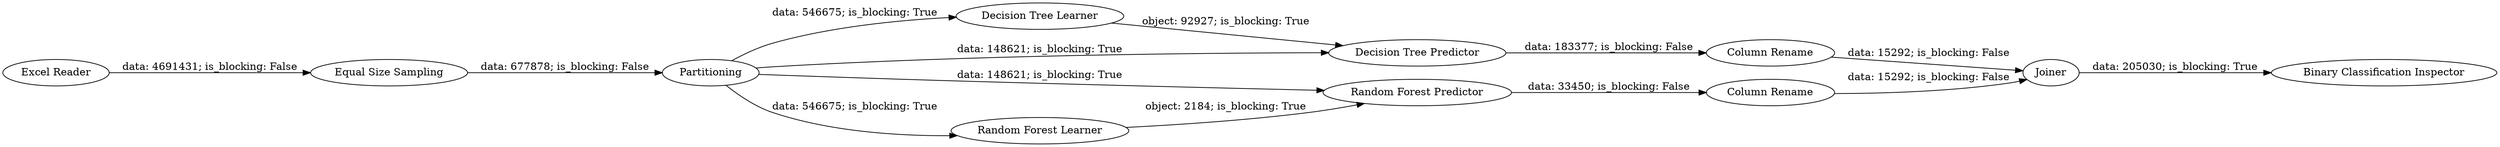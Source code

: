 digraph {
	"-304641186919474400_1965" [label="Binary Classification Inspector"]
	"-304641186919474400_1967" [label="Column Rename"]
	"-304641186919474400_14" [label="Excel Reader"]
	"-304641186919474400_1963" [label="Decision Tree Learner"]
	"-304641186919474400_1968" [label="Column Rename"]
	"-304641186919474400_1959" [label=Partitioning]
	"-304641186919474400_1964" [label="Decision Tree Predictor"]
	"-304641186919474400_15" [label="Equal Size Sampling"]
	"-304641186919474400_1970" [label="Random Forest Predictor"]
	"-304641186919474400_1966" [label=Joiner]
	"-304641186919474400_1969" [label="Random Forest Learner"]
	"-304641186919474400_1963" -> "-304641186919474400_1964" [label="object: 92927; is_blocking: True"]
	"-304641186919474400_14" -> "-304641186919474400_15" [label="data: 4691431; is_blocking: False"]
	"-304641186919474400_15" -> "-304641186919474400_1959" [label="data: 677878; is_blocking: False"]
	"-304641186919474400_1969" -> "-304641186919474400_1970" [label="object: 2184; is_blocking: True"]
	"-304641186919474400_1967" -> "-304641186919474400_1966" [label="data: 15292; is_blocking: False"]
	"-304641186919474400_1959" -> "-304641186919474400_1970" [label="data: 148621; is_blocking: True"]
	"-304641186919474400_1959" -> "-304641186919474400_1969" [label="data: 546675; is_blocking: True"]
	"-304641186919474400_1964" -> "-304641186919474400_1968" [label="data: 183377; is_blocking: False"]
	"-304641186919474400_1959" -> "-304641186919474400_1964" [label="data: 148621; is_blocking: True"]
	"-304641186919474400_1959" -> "-304641186919474400_1963" [label="data: 546675; is_blocking: True"]
	"-304641186919474400_1966" -> "-304641186919474400_1965" [label="data: 205030; is_blocking: True"]
	"-304641186919474400_1970" -> "-304641186919474400_1967" [label="data: 33450; is_blocking: False"]
	"-304641186919474400_1968" -> "-304641186919474400_1966" [label="data: 15292; is_blocking: False"]
	rankdir=LR
}
